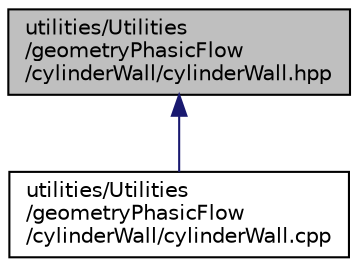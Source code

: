 digraph "utilities/Utilities/geometryPhasicFlow/cylinderWall/cylinderWall.hpp"
{
 // LATEX_PDF_SIZE
  edge [fontname="Helvetica",fontsize="10",labelfontname="Helvetica",labelfontsize="10"];
  node [fontname="Helvetica",fontsize="10",shape=record];
  Node1 [label="utilities/Utilities\l/geometryPhasicFlow\l/cylinderWall/cylinderWall.hpp",height=0.2,width=0.4,color="black", fillcolor="grey75", style="filled", fontcolor="black",tooltip=" "];
  Node1 -> Node2 [dir="back",color="midnightblue",fontsize="10",style="solid",fontname="Helvetica"];
  Node2 [label="utilities/Utilities\l/geometryPhasicFlow\l/cylinderWall/cylinderWall.cpp",height=0.2,width=0.4,color="black", fillcolor="white", style="filled",URL="$cylinderWall_8cpp.html",tooltip=" "];
}
